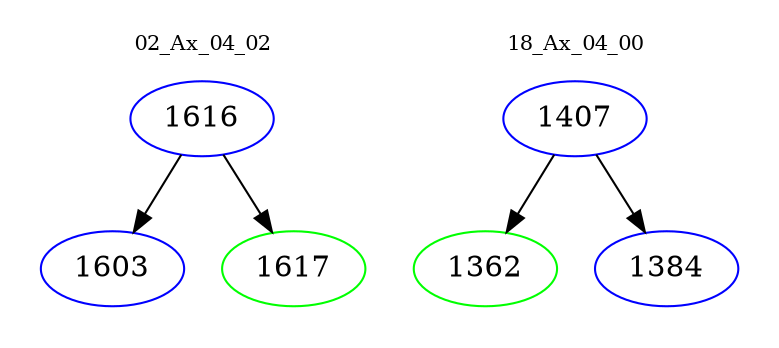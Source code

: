 digraph{
subgraph cluster_0 {
color = white
label = "02_Ax_04_02";
fontsize=10;
T0_1616 [label="1616", color="blue"]
T0_1616 -> T0_1603 [color="black"]
T0_1603 [label="1603", color="blue"]
T0_1616 -> T0_1617 [color="black"]
T0_1617 [label="1617", color="green"]
}
subgraph cluster_1 {
color = white
label = "18_Ax_04_00";
fontsize=10;
T1_1407 [label="1407", color="blue"]
T1_1407 -> T1_1362 [color="black"]
T1_1362 [label="1362", color="green"]
T1_1407 -> T1_1384 [color="black"]
T1_1384 [label="1384", color="blue"]
}
}
